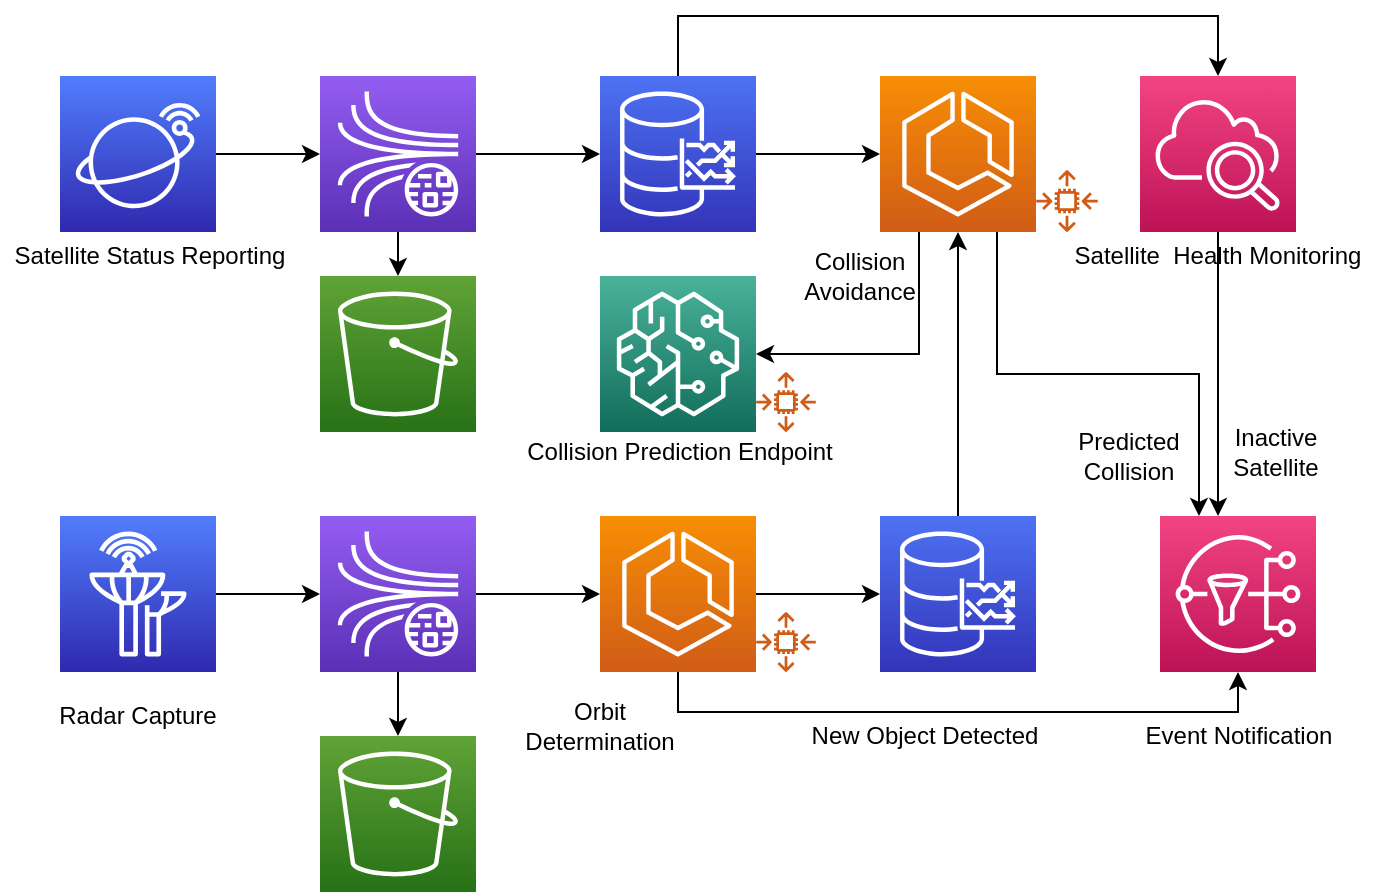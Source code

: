 <mxfile version="14.4.2" type="github">
  <diagram id="R5cAhBth_VK_eIorXpbs" name="Page-1">
    <mxGraphModel dx="1598" dy="548" grid="1" gridSize="10" guides="1" tooltips="1" connect="1" arrows="1" fold="1" page="1" pageScale="1" pageWidth="850" pageHeight="1100" math="0" shadow="0">
      <root>
        <mxCell id="0" />
        <mxCell id="1" parent="0" />
        <mxCell id="Lyg68w5KC6ISPI7a2QLl-17" style="edgeStyle=orthogonalEdgeStyle;rounded=0;orthogonalLoop=1;jettySize=auto;html=1;exitX=0.5;exitY=1;exitDx=0;exitDy=0;exitPerimeter=0;entryX=0.5;entryY=0;entryDx=0;entryDy=0;entryPerimeter=0;" edge="1" parent="1" source="Lyg68w5KC6ISPI7a2QLl-2" target="Lyg68w5KC6ISPI7a2QLl-4">
          <mxGeometry relative="1" as="geometry" />
        </mxCell>
        <mxCell id="Lyg68w5KC6ISPI7a2QLl-18" style="edgeStyle=orthogonalEdgeStyle;rounded=0;orthogonalLoop=1;jettySize=auto;html=1;exitX=1;exitY=0.5;exitDx=0;exitDy=0;exitPerimeter=0;" edge="1" parent="1" source="Lyg68w5KC6ISPI7a2QLl-2" target="Lyg68w5KC6ISPI7a2QLl-7">
          <mxGeometry relative="1" as="geometry" />
        </mxCell>
        <mxCell id="Lyg68w5KC6ISPI7a2QLl-2" value="" style="points=[[0,0,0],[0.25,0,0],[0.5,0,0],[0.75,0,0],[1,0,0],[0,1,0],[0.25,1,0],[0.5,1,0],[0.75,1,0],[1,1,0],[0,0.25,0],[0,0.5,0],[0,0.75,0],[1,0.25,0],[1,0.5,0],[1,0.75,0]];outlineConnect=0;fontColor=#232F3E;gradientColor=#945DF2;gradientDirection=north;fillColor=#5A30B5;strokeColor=#ffffff;dashed=0;verticalLabelPosition=bottom;verticalAlign=top;align=center;html=1;fontSize=12;fontStyle=0;aspect=fixed;shape=mxgraph.aws4.resourceIcon;resIcon=mxgraph.aws4.kinesis_data_streams;" vertex="1" parent="1">
          <mxGeometry x="100" y="50" width="78" height="78" as="geometry" />
        </mxCell>
        <mxCell id="Lyg68w5KC6ISPI7a2QLl-21" style="edgeStyle=orthogonalEdgeStyle;rounded=0;orthogonalLoop=1;jettySize=auto;html=1;exitX=0.5;exitY=1;exitDx=0;exitDy=0;exitPerimeter=0;entryX=0.5;entryY=0;entryDx=0;entryDy=0;entryPerimeter=0;" edge="1" parent="1" source="Lyg68w5KC6ISPI7a2QLl-3" target="Lyg68w5KC6ISPI7a2QLl-5">
          <mxGeometry relative="1" as="geometry" />
        </mxCell>
        <mxCell id="Lyg68w5KC6ISPI7a2QLl-22" style="edgeStyle=orthogonalEdgeStyle;rounded=0;orthogonalLoop=1;jettySize=auto;html=1;exitX=1;exitY=0.5;exitDx=0;exitDy=0;exitPerimeter=0;entryX=0;entryY=0.5;entryDx=0;entryDy=0;entryPerimeter=0;" edge="1" parent="1" source="Lyg68w5KC6ISPI7a2QLl-3" target="Lyg68w5KC6ISPI7a2QLl-6">
          <mxGeometry relative="1" as="geometry" />
        </mxCell>
        <mxCell id="Lyg68w5KC6ISPI7a2QLl-3" value="" style="points=[[0,0,0],[0.25,0,0],[0.5,0,0],[0.75,0,0],[1,0,0],[0,1,0],[0.25,1,0],[0.5,1,0],[0.75,1,0],[1,1,0],[0,0.25,0],[0,0.5,0],[0,0.75,0],[1,0.25,0],[1,0.5,0],[1,0.75,0]];outlineConnect=0;fontColor=#232F3E;gradientColor=#945DF2;gradientDirection=north;fillColor=#5A30B5;strokeColor=#ffffff;dashed=0;verticalLabelPosition=bottom;verticalAlign=top;align=center;html=1;fontSize=12;fontStyle=0;aspect=fixed;shape=mxgraph.aws4.resourceIcon;resIcon=mxgraph.aws4.kinesis_data_streams;" vertex="1" parent="1">
          <mxGeometry x="100" y="270" width="78" height="78" as="geometry" />
        </mxCell>
        <mxCell id="Lyg68w5KC6ISPI7a2QLl-4" value="" style="points=[[0,0,0],[0.25,0,0],[0.5,0,0],[0.75,0,0],[1,0,0],[0,1,0],[0.25,1,0],[0.5,1,0],[0.75,1,0],[1,1,0],[0,0.25,0],[0,0.5,0],[0,0.75,0],[1,0.25,0],[1,0.5,0],[1,0.75,0]];outlineConnect=0;fontColor=#232F3E;gradientColor=#60A337;gradientDirection=north;fillColor=#277116;strokeColor=#ffffff;dashed=0;verticalLabelPosition=bottom;verticalAlign=top;align=center;html=1;fontSize=12;fontStyle=0;aspect=fixed;shape=mxgraph.aws4.resourceIcon;resIcon=mxgraph.aws4.s3;" vertex="1" parent="1">
          <mxGeometry x="100" y="150" width="78" height="78" as="geometry" />
        </mxCell>
        <mxCell id="Lyg68w5KC6ISPI7a2QLl-5" value="" style="points=[[0,0,0],[0.25,0,0],[0.5,0,0],[0.75,0,0],[1,0,0],[0,1,0],[0.25,1,0],[0.5,1,0],[0.75,1,0],[1,1,0],[0,0.25,0],[0,0.5,0],[0,0.75,0],[1,0.25,0],[1,0.5,0],[1,0.75,0]];outlineConnect=0;fontColor=#232F3E;gradientColor=#60A337;gradientDirection=north;fillColor=#277116;strokeColor=#ffffff;dashed=0;verticalLabelPosition=bottom;verticalAlign=top;align=center;html=1;fontSize=12;fontStyle=0;aspect=fixed;shape=mxgraph.aws4.resourceIcon;resIcon=mxgraph.aws4.s3;" vertex="1" parent="1">
          <mxGeometry x="100" y="380" width="78" height="78" as="geometry" />
        </mxCell>
        <mxCell id="Lyg68w5KC6ISPI7a2QLl-23" style="edgeStyle=orthogonalEdgeStyle;rounded=0;orthogonalLoop=1;jettySize=auto;html=1;exitX=1;exitY=0.5;exitDx=0;exitDy=0;exitPerimeter=0;entryX=0;entryY=0.5;entryDx=0;entryDy=0;entryPerimeter=0;" edge="1" parent="1" source="Lyg68w5KC6ISPI7a2QLl-6" target="Lyg68w5KC6ISPI7a2QLl-8">
          <mxGeometry relative="1" as="geometry" />
        </mxCell>
        <mxCell id="Lyg68w5KC6ISPI7a2QLl-24" style="edgeStyle=orthogonalEdgeStyle;rounded=0;orthogonalLoop=1;jettySize=auto;html=1;exitX=0.5;exitY=1;exitDx=0;exitDy=0;exitPerimeter=0;entryX=0.5;entryY=1;entryDx=0;entryDy=0;entryPerimeter=0;" edge="1" parent="1" source="Lyg68w5KC6ISPI7a2QLl-6" target="Lyg68w5KC6ISPI7a2QLl-13">
          <mxGeometry relative="1" as="geometry" />
        </mxCell>
        <mxCell id="Lyg68w5KC6ISPI7a2QLl-6" value="" style="points=[[0,0,0],[0.25,0,0],[0.5,0,0],[0.75,0,0],[1,0,0],[0,1,0],[0.25,1,0],[0.5,1,0],[0.75,1,0],[1,1,0],[0,0.25,0],[0,0.5,0],[0,0.75,0],[1,0.25,0],[1,0.5,0],[1,0.75,0]];outlineConnect=0;fontColor=#232F3E;gradientColor=#F78E04;gradientDirection=north;fillColor=#D05C17;strokeColor=#ffffff;dashed=0;verticalLabelPosition=bottom;verticalAlign=top;align=center;html=1;fontSize=12;fontStyle=0;aspect=fixed;shape=mxgraph.aws4.resourceIcon;resIcon=mxgraph.aws4.ecs;" vertex="1" parent="1">
          <mxGeometry x="240" y="270" width="78" height="78" as="geometry" />
        </mxCell>
        <mxCell id="Lyg68w5KC6ISPI7a2QLl-19" style="edgeStyle=orthogonalEdgeStyle;rounded=0;orthogonalLoop=1;jettySize=auto;html=1;exitX=1;exitY=0.5;exitDx=0;exitDy=0;exitPerimeter=0;entryX=0;entryY=0.5;entryDx=0;entryDy=0;entryPerimeter=0;" edge="1" parent="1" source="Lyg68w5KC6ISPI7a2QLl-7" target="Lyg68w5KC6ISPI7a2QLl-9">
          <mxGeometry relative="1" as="geometry" />
        </mxCell>
        <mxCell id="Lyg68w5KC6ISPI7a2QLl-26" style="edgeStyle=orthogonalEdgeStyle;rounded=0;orthogonalLoop=1;jettySize=auto;html=1;exitX=0.5;exitY=0;exitDx=0;exitDy=0;exitPerimeter=0;entryX=0.5;entryY=0;entryDx=0;entryDy=0;entryPerimeter=0;" edge="1" parent="1" source="Lyg68w5KC6ISPI7a2QLl-7" target="Lyg68w5KC6ISPI7a2QLl-12">
          <mxGeometry relative="1" as="geometry">
            <Array as="points">
              <mxPoint x="279" y="20" />
              <mxPoint x="549" y="20" />
            </Array>
          </mxGeometry>
        </mxCell>
        <mxCell id="Lyg68w5KC6ISPI7a2QLl-7" value="" style="points=[[0,0,0],[0.25,0,0],[0.5,0,0],[0.75,0,0],[1,0,0],[0,1,0],[0.25,1,0],[0.5,1,0],[0.75,1,0],[1,1,0],[0,0.25,0],[0,0.5,0],[0,0.75,0],[1,0.25,0],[1,0.5,0],[1,0.75,0]];outlineConnect=0;fontColor=#232F3E;gradientColor=#4D72F3;gradientDirection=north;fillColor=#3334B9;strokeColor=#ffffff;dashed=0;verticalLabelPosition=bottom;verticalAlign=top;align=center;html=1;fontSize=12;fontStyle=0;aspect=fixed;shape=mxgraph.aws4.resourceIcon;resIcon=mxgraph.aws4.timestream;" vertex="1" parent="1">
          <mxGeometry x="240" y="50" width="78" height="78" as="geometry" />
        </mxCell>
        <mxCell id="Lyg68w5KC6ISPI7a2QLl-29" style="edgeStyle=orthogonalEdgeStyle;rounded=0;orthogonalLoop=1;jettySize=auto;html=1;exitX=0.5;exitY=0;exitDx=0;exitDy=0;exitPerimeter=0;entryX=0.5;entryY=1;entryDx=0;entryDy=0;entryPerimeter=0;" edge="1" parent="1" source="Lyg68w5KC6ISPI7a2QLl-8" target="Lyg68w5KC6ISPI7a2QLl-9">
          <mxGeometry relative="1" as="geometry" />
        </mxCell>
        <mxCell id="Lyg68w5KC6ISPI7a2QLl-8" value="" style="points=[[0,0,0],[0.25,0,0],[0.5,0,0],[0.75,0,0],[1,0,0],[0,1,0],[0.25,1,0],[0.5,1,0],[0.75,1,0],[1,1,0],[0,0.25,0],[0,0.5,0],[0,0.75,0],[1,0.25,0],[1,0.5,0],[1,0.75,0]];outlineConnect=0;fontColor=#232F3E;gradientColor=#4D72F3;gradientDirection=north;fillColor=#3334B9;strokeColor=#ffffff;dashed=0;verticalLabelPosition=bottom;verticalAlign=top;align=center;html=1;fontSize=12;fontStyle=0;aspect=fixed;shape=mxgraph.aws4.resourceIcon;resIcon=mxgraph.aws4.timestream;" vertex="1" parent="1">
          <mxGeometry x="380" y="270" width="78" height="78" as="geometry" />
        </mxCell>
        <mxCell id="Lyg68w5KC6ISPI7a2QLl-28" style="edgeStyle=orthogonalEdgeStyle;rounded=0;orthogonalLoop=1;jettySize=auto;html=1;exitX=0.25;exitY=1;exitDx=0;exitDy=0;exitPerimeter=0;entryX=1;entryY=0.5;entryDx=0;entryDy=0;entryPerimeter=0;" edge="1" parent="1" source="Lyg68w5KC6ISPI7a2QLl-9" target="Lyg68w5KC6ISPI7a2QLl-27">
          <mxGeometry relative="1" as="geometry" />
        </mxCell>
        <mxCell id="Lyg68w5KC6ISPI7a2QLl-31" style="edgeStyle=orthogonalEdgeStyle;rounded=0;orthogonalLoop=1;jettySize=auto;html=1;exitX=0.75;exitY=1;exitDx=0;exitDy=0;exitPerimeter=0;entryX=0.25;entryY=0;entryDx=0;entryDy=0;entryPerimeter=0;" edge="1" parent="1" source="Lyg68w5KC6ISPI7a2QLl-9" target="Lyg68w5KC6ISPI7a2QLl-13">
          <mxGeometry relative="1" as="geometry" />
        </mxCell>
        <mxCell id="Lyg68w5KC6ISPI7a2QLl-9" value="" style="points=[[0,0,0],[0.25,0,0],[0.5,0,0],[0.75,0,0],[1,0,0],[0,1,0],[0.25,1,0],[0.5,1,0],[0.75,1,0],[1,1,0],[0,0.25,0],[0,0.5,0],[0,0.75,0],[1,0.25,0],[1,0.5,0],[1,0.75,0]];outlineConnect=0;fontColor=#232F3E;gradientColor=#F78E04;gradientDirection=north;fillColor=#D05C17;strokeColor=#ffffff;dashed=0;verticalLabelPosition=bottom;verticalAlign=top;align=center;html=1;fontSize=12;fontStyle=0;aspect=fixed;shape=mxgraph.aws4.resourceIcon;resIcon=mxgraph.aws4.ecs;" vertex="1" parent="1">
          <mxGeometry x="380" y="50" width="78" height="78" as="geometry" />
        </mxCell>
        <mxCell id="Lyg68w5KC6ISPI7a2QLl-16" style="edgeStyle=orthogonalEdgeStyle;rounded=0;orthogonalLoop=1;jettySize=auto;html=1;exitX=1;exitY=0.5;exitDx=0;exitDy=0;exitPerimeter=0;entryX=0;entryY=0.5;entryDx=0;entryDy=0;entryPerimeter=0;" edge="1" parent="1" source="Lyg68w5KC6ISPI7a2QLl-10" target="Lyg68w5KC6ISPI7a2QLl-2">
          <mxGeometry relative="1" as="geometry" />
        </mxCell>
        <mxCell id="Lyg68w5KC6ISPI7a2QLl-10" value="" style="points=[[0,0,0],[0.25,0,0],[0.5,0,0],[0.75,0,0],[1,0,0],[0,1,0],[0.25,1,0],[0.5,1,0],[0.75,1,0],[1,1,0],[0,0.25,0],[0,0.5,0],[0,0.75,0],[1,0.25,0],[1,0.5,0],[1,0.75,0]];outlineConnect=0;fontColor=#232F3E;gradientColor=#517DFD;gradientDirection=north;fillColor=#2F29AF;strokeColor=#ffffff;dashed=0;verticalLabelPosition=bottom;verticalAlign=top;align=center;html=1;fontSize=12;fontStyle=0;aspect=fixed;shape=mxgraph.aws4.resourceIcon;resIcon=mxgraph.aws4.satellite;" vertex="1" parent="1">
          <mxGeometry x="-30" y="50" width="78" height="78" as="geometry" />
        </mxCell>
        <mxCell id="Lyg68w5KC6ISPI7a2QLl-20" style="edgeStyle=orthogonalEdgeStyle;rounded=0;orthogonalLoop=1;jettySize=auto;html=1;exitX=1;exitY=0.5;exitDx=0;exitDy=0;exitPerimeter=0;entryX=0;entryY=0.5;entryDx=0;entryDy=0;entryPerimeter=0;" edge="1" parent="1" source="Lyg68w5KC6ISPI7a2QLl-11" target="Lyg68w5KC6ISPI7a2QLl-3">
          <mxGeometry relative="1" as="geometry" />
        </mxCell>
        <mxCell id="Lyg68w5KC6ISPI7a2QLl-11" value="" style="points=[[0,0,0],[0.25,0,0],[0.5,0,0],[0.75,0,0],[1,0,0],[0,1,0],[0.25,1,0],[0.5,1,0],[0.75,1,0],[1,1,0],[0,0.25,0],[0,0.5,0],[0,0.75,0],[1,0.25,0],[1,0.5,0],[1,0.75,0]];outlineConnect=0;fontColor=#232F3E;gradientColor=#517DFD;gradientDirection=north;fillColor=#2F29AF;strokeColor=#ffffff;dashed=0;verticalLabelPosition=bottom;verticalAlign=top;align=center;html=1;fontSize=12;fontStyle=0;aspect=fixed;shape=mxgraph.aws4.resourceIcon;resIcon=mxgraph.aws4.ground_station;" vertex="1" parent="1">
          <mxGeometry x="-30" y="270" width="78" height="78" as="geometry" />
        </mxCell>
        <mxCell id="Lyg68w5KC6ISPI7a2QLl-30" style="edgeStyle=orthogonalEdgeStyle;rounded=0;orthogonalLoop=1;jettySize=auto;html=1;exitX=0.5;exitY=1;exitDx=0;exitDy=0;exitPerimeter=0;entryX=0.372;entryY=0;entryDx=0;entryDy=0;entryPerimeter=0;" edge="1" parent="1" source="Lyg68w5KC6ISPI7a2QLl-12" target="Lyg68w5KC6ISPI7a2QLl-13">
          <mxGeometry relative="1" as="geometry" />
        </mxCell>
        <mxCell id="Lyg68w5KC6ISPI7a2QLl-12" value="" style="points=[[0,0,0],[0.25,0,0],[0.5,0,0],[0.75,0,0],[1,0,0],[0,1,0],[0.25,1,0],[0.5,1,0],[0.75,1,0],[1,1,0],[0,0.25,0],[0,0.5,0],[0,0.75,0],[1,0.25,0],[1,0.5,0],[1,0.75,0]];points=[[0,0,0],[0.25,0,0],[0.5,0,0],[0.75,0,0],[1,0,0],[0,1,0],[0.25,1,0],[0.5,1,0],[0.75,1,0],[1,1,0],[0,0.25,0],[0,0.5,0],[0,0.75,0],[1,0.25,0],[1,0.5,0],[1,0.75,0]];outlineConnect=0;fontColor=#232F3E;gradientColor=#F34482;gradientDirection=north;fillColor=#BC1356;strokeColor=#ffffff;dashed=0;verticalLabelPosition=bottom;verticalAlign=top;align=center;html=1;fontSize=12;fontStyle=0;aspect=fixed;shape=mxgraph.aws4.resourceIcon;resIcon=mxgraph.aws4.cloudwatch_2;" vertex="1" parent="1">
          <mxGeometry x="510" y="50" width="78" height="78" as="geometry" />
        </mxCell>
        <mxCell id="Lyg68w5KC6ISPI7a2QLl-13" value="" style="points=[[0,0,0],[0.25,0,0],[0.5,0,0],[0.75,0,0],[1,0,0],[0,1,0],[0.25,1,0],[0.5,1,0],[0.75,1,0],[1,1,0],[0,0.25,0],[0,0.5,0],[0,0.75,0],[1,0.25,0],[1,0.5,0],[1,0.75,0]];outlineConnect=0;fontColor=#232F3E;gradientColor=#F34482;gradientDirection=north;fillColor=#BC1356;strokeColor=#ffffff;dashed=0;verticalLabelPosition=bottom;verticalAlign=top;align=center;html=1;fontSize=12;fontStyle=0;aspect=fixed;shape=mxgraph.aws4.resourceIcon;resIcon=mxgraph.aws4.sns;" vertex="1" parent="1">
          <mxGeometry x="520" y="270" width="78" height="78" as="geometry" />
        </mxCell>
        <mxCell id="Lyg68w5KC6ISPI7a2QLl-27" value="" style="points=[[0,0,0],[0.25,0,0],[0.5,0,0],[0.75,0,0],[1,0,0],[0,1,0],[0.25,1,0],[0.5,1,0],[0.75,1,0],[1,1,0],[0,0.25,0],[0,0.5,0],[0,0.75,0],[1,0.25,0],[1,0.5,0],[1,0.75,0]];outlineConnect=0;fontColor=#232F3E;gradientColor=#4AB29A;gradientDirection=north;fillColor=#116D5B;strokeColor=#ffffff;dashed=0;verticalLabelPosition=bottom;verticalAlign=top;align=center;html=1;fontSize=12;fontStyle=0;aspect=fixed;shape=mxgraph.aws4.resourceIcon;resIcon=mxgraph.aws4.sagemaker;" vertex="1" parent="1">
          <mxGeometry x="240" y="150" width="78" height="78" as="geometry" />
        </mxCell>
        <mxCell id="Lyg68w5KC6ISPI7a2QLl-33" value="Orbit Determination" style="text;html=1;strokeColor=none;fillColor=none;align=center;verticalAlign=middle;whiteSpace=wrap;rounded=0;" vertex="1" parent="1">
          <mxGeometry x="210" y="360" width="60" height="30" as="geometry" />
        </mxCell>
        <mxCell id="Lyg68w5KC6ISPI7a2QLl-34" value="Collision Avoidance" style="text;html=1;strokeColor=none;fillColor=none;align=center;verticalAlign=middle;whiteSpace=wrap;rounded=0;" vertex="1" parent="1">
          <mxGeometry x="350" y="140" width="40" height="20" as="geometry" />
        </mxCell>
        <mxCell id="Lyg68w5KC6ISPI7a2QLl-36" value="Collision Prediction Endpoint" style="text;html=1;strokeColor=none;fillColor=none;align=center;verticalAlign=middle;whiteSpace=wrap;rounded=0;" vertex="1" parent="1">
          <mxGeometry x="190" y="228" width="180" height="20" as="geometry" />
        </mxCell>
        <mxCell id="Lyg68w5KC6ISPI7a2QLl-37" value="Satellite Status Reporting" style="text;html=1;strokeColor=none;fillColor=none;align=center;verticalAlign=middle;whiteSpace=wrap;rounded=0;" vertex="1" parent="1">
          <mxGeometry x="-60" y="130" width="150" height="20" as="geometry" />
        </mxCell>
        <mxCell id="Lyg68w5KC6ISPI7a2QLl-38" value="Radar Capture" style="text;html=1;strokeColor=none;fillColor=none;align=center;verticalAlign=middle;whiteSpace=wrap;rounded=0;" vertex="1" parent="1">
          <mxGeometry x="-36" y="360" width="90" height="20" as="geometry" />
        </mxCell>
        <mxCell id="Lyg68w5KC6ISPI7a2QLl-39" value="Satellite&amp;nbsp; Health Monitoring" style="text;html=1;strokeColor=none;fillColor=none;align=center;verticalAlign=middle;whiteSpace=wrap;rounded=0;" vertex="1" parent="1">
          <mxGeometry x="464" y="130" width="170" height="20" as="geometry" />
        </mxCell>
        <mxCell id="Lyg68w5KC6ISPI7a2QLl-40" value="Event Notification" style="text;html=1;strokeColor=none;fillColor=none;align=center;verticalAlign=middle;whiteSpace=wrap;rounded=0;" vertex="1" parent="1">
          <mxGeometry x="498.5" y="370" width="121" height="20" as="geometry" />
        </mxCell>
        <mxCell id="Lyg68w5KC6ISPI7a2QLl-43" value="" style="outlineConnect=0;fontColor=#232F3E;gradientColor=none;fillColor=#D05C17;strokeColor=none;dashed=0;verticalLabelPosition=bottom;verticalAlign=top;align=center;html=1;fontSize=12;fontStyle=0;aspect=fixed;pointerEvents=1;shape=mxgraph.aws4.auto_scaling2;" vertex="1" parent="1">
          <mxGeometry x="458" y="97" width="31" height="31" as="geometry" />
        </mxCell>
        <mxCell id="Lyg68w5KC6ISPI7a2QLl-44" value="" style="outlineConnect=0;fontColor=#232F3E;gradientColor=none;fillColor=#D05C17;strokeColor=none;dashed=0;verticalLabelPosition=bottom;verticalAlign=top;align=center;html=1;fontSize=12;fontStyle=0;aspect=fixed;pointerEvents=1;shape=mxgraph.aws4.auto_scaling2;" vertex="1" parent="1">
          <mxGeometry x="318" y="318" width="30" height="30" as="geometry" />
        </mxCell>
        <mxCell id="Lyg68w5KC6ISPI7a2QLl-45" value="" style="outlineConnect=0;fontColor=#232F3E;gradientColor=none;fillColor=#D05C17;strokeColor=none;dashed=0;verticalLabelPosition=bottom;verticalAlign=top;align=center;html=1;fontSize=12;fontStyle=0;aspect=fixed;pointerEvents=1;shape=mxgraph.aws4.auto_scaling2;" vertex="1" parent="1">
          <mxGeometry x="318" y="198" width="30" height="30" as="geometry" />
        </mxCell>
        <mxCell id="Lyg68w5KC6ISPI7a2QLl-46" value="Predicted Collision" style="text;html=1;strokeColor=none;fillColor=none;align=center;verticalAlign=middle;whiteSpace=wrap;rounded=0;" vertex="1" parent="1">
          <mxGeometry x="470" y="230" width="68.5" height="20" as="geometry" />
        </mxCell>
        <mxCell id="Lyg68w5KC6ISPI7a2QLl-47" value="Inactive Satellite" style="text;html=1;strokeColor=none;fillColor=none;align=center;verticalAlign=middle;whiteSpace=wrap;rounded=0;" vertex="1" parent="1">
          <mxGeometry x="558" y="228" width="40" height="20" as="geometry" />
        </mxCell>
        <mxCell id="Lyg68w5KC6ISPI7a2QLl-48" value="New Object Detected" style="text;html=1;strokeColor=none;fillColor=none;align=center;verticalAlign=middle;whiteSpace=wrap;rounded=0;" vertex="1" parent="1">
          <mxGeometry x="335" y="370" width="135" height="20" as="geometry" />
        </mxCell>
      </root>
    </mxGraphModel>
  </diagram>
</mxfile>
